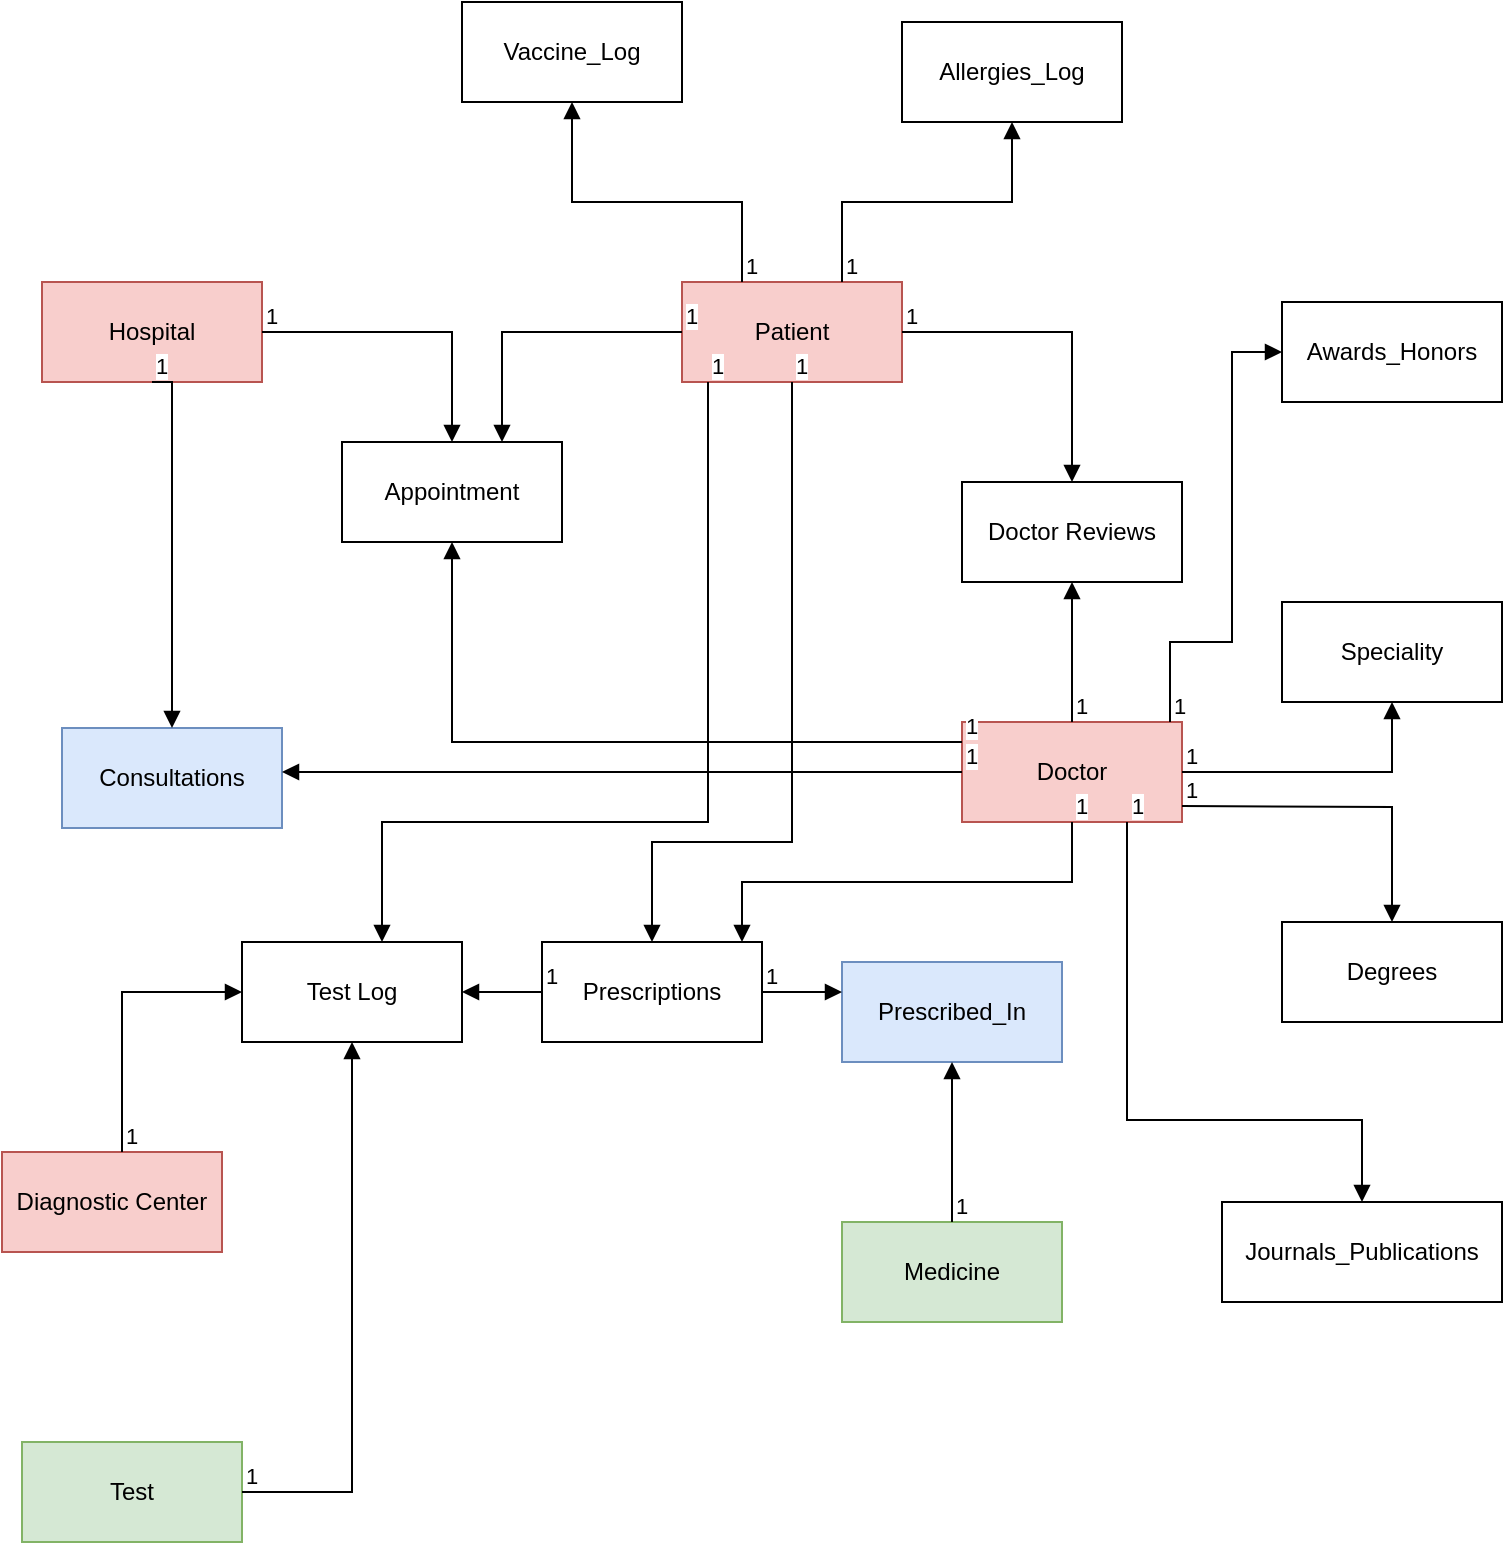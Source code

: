 <mxfile version="24.3.1" type="device">
  <diagram name="Page-1" id="dJ-lrHc8u4u0q2QaUy1w">
    <mxGraphModel dx="1386" dy="797" grid="1" gridSize="10" guides="1" tooltips="1" connect="1" arrows="1" fold="1" page="1" pageScale="1" pageWidth="827" pageHeight="1169" math="0" shadow="0">
      <root>
        <mxCell id="0" />
        <mxCell id="1" parent="0" />
        <mxCell id="XWFTrxcrhexmeHH34AGu-5" value="Doctor" style="html=1;whiteSpace=wrap;fillColor=#f8cecc;strokeColor=#b85450;" vertex="1" parent="1">
          <mxGeometry x="520" y="601" width="110" height="50" as="geometry" />
        </mxCell>
        <mxCell id="XWFTrxcrhexmeHH34AGu-6" value="Patient" style="html=1;whiteSpace=wrap;fillColor=#f8cecc;strokeColor=#b85450;" vertex="1" parent="1">
          <mxGeometry x="380" y="381" width="110" height="50" as="geometry" />
        </mxCell>
        <mxCell id="XWFTrxcrhexmeHH34AGu-7" value="Hospital" style="html=1;whiteSpace=wrap;fillColor=#f8cecc;strokeColor=#b85450;" vertex="1" parent="1">
          <mxGeometry x="60" y="381" width="110" height="50" as="geometry" />
        </mxCell>
        <mxCell id="XWFTrxcrhexmeHH34AGu-8" value="Diagnostic Center" style="html=1;whiteSpace=wrap;fillColor=#f8cecc;strokeColor=#b85450;" vertex="1" parent="1">
          <mxGeometry x="40" y="816" width="110" height="50" as="geometry" />
        </mxCell>
        <mxCell id="XWFTrxcrhexmeHH34AGu-26" value="Vaccine_Log" style="html=1;whiteSpace=wrap;" vertex="1" parent="1">
          <mxGeometry x="270" y="241" width="110" height="50" as="geometry" />
        </mxCell>
        <mxCell id="XWFTrxcrhexmeHH34AGu-27" value="Allergies_Log" style="html=1;whiteSpace=wrap;" vertex="1" parent="1">
          <mxGeometry x="490" y="251" width="110" height="50" as="geometry" />
        </mxCell>
        <mxCell id="XWFTrxcrhexmeHH34AGu-28" value="Doctor Reviews" style="html=1;whiteSpace=wrap;" vertex="1" parent="1">
          <mxGeometry x="520" y="481" width="110" height="50" as="geometry" />
        </mxCell>
        <mxCell id="XWFTrxcrhexmeHH34AGu-29" value="Awards_Honors" style="html=1;whiteSpace=wrap;" vertex="1" parent="1">
          <mxGeometry x="680" y="391" width="110" height="50" as="geometry" />
        </mxCell>
        <mxCell id="XWFTrxcrhexmeHH34AGu-30" value="Speciality" style="html=1;whiteSpace=wrap;" vertex="1" parent="1">
          <mxGeometry x="680" y="541" width="110" height="50" as="geometry" />
        </mxCell>
        <mxCell id="XWFTrxcrhexmeHH34AGu-31" value="Degrees" style="html=1;whiteSpace=wrap;" vertex="1" parent="1">
          <mxGeometry x="680" y="701" width="110" height="50" as="geometry" />
        </mxCell>
        <mxCell id="XWFTrxcrhexmeHH34AGu-32" value="Journals_Publications" style="html=1;whiteSpace=wrap;" vertex="1" parent="1">
          <mxGeometry x="650" y="841" width="140" height="50" as="geometry" />
        </mxCell>
        <mxCell id="XWFTrxcrhexmeHH34AGu-33" value="Appointment" style="html=1;whiteSpace=wrap;" vertex="1" parent="1">
          <mxGeometry x="210" y="461" width="110" height="50" as="geometry" />
        </mxCell>
        <mxCell id="XWFTrxcrhexmeHH34AGu-34" value="Consultations" style="html=1;whiteSpace=wrap;fillColor=#dae8fc;strokeColor=#6c8ebf;" vertex="1" parent="1">
          <mxGeometry x="70" y="604" width="110" height="50" as="geometry" />
        </mxCell>
        <mxCell id="XWFTrxcrhexmeHH34AGu-35" value="" style="endArrow=block;endFill=1;html=1;edgeStyle=orthogonalEdgeStyle;align=left;verticalAlign=top;rounded=0;" edge="1" parent="1" source="XWFTrxcrhexmeHH34AGu-6" target="XWFTrxcrhexmeHH34AGu-27">
          <mxGeometry x="-1" relative="1" as="geometry">
            <mxPoint x="440" y="351" as="sourcePoint" />
            <mxPoint x="600" y="341" as="targetPoint" />
            <Array as="points">
              <mxPoint x="460" y="341" />
              <mxPoint x="545" y="341" />
            </Array>
          </mxGeometry>
        </mxCell>
        <mxCell id="XWFTrxcrhexmeHH34AGu-36" value="1" style="edgeLabel;resizable=0;html=1;align=left;verticalAlign=bottom;" connectable="0" vertex="1" parent="XWFTrxcrhexmeHH34AGu-35">
          <mxGeometry x="-1" relative="1" as="geometry" />
        </mxCell>
        <mxCell id="XWFTrxcrhexmeHH34AGu-37" value="" style="endArrow=block;endFill=1;html=1;edgeStyle=orthogonalEdgeStyle;align=left;verticalAlign=top;rounded=0;" edge="1" parent="1" source="XWFTrxcrhexmeHH34AGu-6" target="XWFTrxcrhexmeHH34AGu-26">
          <mxGeometry x="-1" relative="1" as="geometry">
            <mxPoint x="310" y="521" as="sourcePoint" />
            <mxPoint x="470" y="521" as="targetPoint" />
            <Array as="points">
              <mxPoint x="410" y="341" />
              <mxPoint x="325" y="341" />
            </Array>
          </mxGeometry>
        </mxCell>
        <mxCell id="XWFTrxcrhexmeHH34AGu-38" value="1" style="edgeLabel;resizable=0;html=1;align=left;verticalAlign=bottom;" connectable="0" vertex="1" parent="XWFTrxcrhexmeHH34AGu-37">
          <mxGeometry x="-1" relative="1" as="geometry" />
        </mxCell>
        <mxCell id="XWFTrxcrhexmeHH34AGu-39" value="" style="endArrow=block;endFill=1;html=1;edgeStyle=orthogonalEdgeStyle;align=left;verticalAlign=top;rounded=0;" edge="1" parent="1" source="XWFTrxcrhexmeHH34AGu-6" target="XWFTrxcrhexmeHH34AGu-28">
          <mxGeometry x="-1" relative="1" as="geometry">
            <mxPoint x="310" y="521" as="sourcePoint" />
            <mxPoint x="470" y="521" as="targetPoint" />
          </mxGeometry>
        </mxCell>
        <mxCell id="XWFTrxcrhexmeHH34AGu-40" value="1" style="edgeLabel;resizable=0;html=1;align=left;verticalAlign=bottom;" connectable="0" vertex="1" parent="XWFTrxcrhexmeHH34AGu-39">
          <mxGeometry x="-1" relative="1" as="geometry" />
        </mxCell>
        <mxCell id="XWFTrxcrhexmeHH34AGu-41" value="" style="endArrow=block;endFill=1;html=1;edgeStyle=orthogonalEdgeStyle;align=left;verticalAlign=top;rounded=0;" edge="1" parent="1" source="XWFTrxcrhexmeHH34AGu-5" target="XWFTrxcrhexmeHH34AGu-28">
          <mxGeometry x="-1" relative="1" as="geometry">
            <mxPoint x="310" y="521" as="sourcePoint" />
            <mxPoint x="470" y="521" as="targetPoint" />
          </mxGeometry>
        </mxCell>
        <mxCell id="XWFTrxcrhexmeHH34AGu-42" value="1" style="edgeLabel;resizable=0;html=1;align=left;verticalAlign=bottom;" connectable="0" vertex="1" parent="XWFTrxcrhexmeHH34AGu-41">
          <mxGeometry x="-1" relative="1" as="geometry" />
        </mxCell>
        <mxCell id="XWFTrxcrhexmeHH34AGu-43" value="" style="endArrow=block;endFill=1;html=1;edgeStyle=orthogonalEdgeStyle;align=left;verticalAlign=top;rounded=0;" edge="1" parent="1" source="XWFTrxcrhexmeHH34AGu-5" target="XWFTrxcrhexmeHH34AGu-29">
          <mxGeometry x="-1" relative="1" as="geometry">
            <mxPoint x="624" y="597" as="sourcePoint" />
            <mxPoint x="660" y="421" as="targetPoint" />
            <Array as="points">
              <mxPoint x="624" y="561" />
              <mxPoint x="655" y="561" />
              <mxPoint x="655" y="416" />
            </Array>
          </mxGeometry>
        </mxCell>
        <mxCell id="XWFTrxcrhexmeHH34AGu-44" value="1" style="edgeLabel;resizable=0;html=1;align=left;verticalAlign=bottom;" connectable="0" vertex="1" parent="XWFTrxcrhexmeHH34AGu-43">
          <mxGeometry x="-1" relative="1" as="geometry" />
        </mxCell>
        <mxCell id="XWFTrxcrhexmeHH34AGu-45" value="" style="endArrow=block;endFill=1;html=1;edgeStyle=orthogonalEdgeStyle;align=left;verticalAlign=top;rounded=0;" edge="1" parent="1" source="XWFTrxcrhexmeHH34AGu-5" target="XWFTrxcrhexmeHH34AGu-30">
          <mxGeometry x="-1" relative="1" as="geometry">
            <mxPoint x="320" y="571" as="sourcePoint" />
            <mxPoint x="470" y="521" as="targetPoint" />
          </mxGeometry>
        </mxCell>
        <mxCell id="XWFTrxcrhexmeHH34AGu-46" value="1" style="edgeLabel;resizable=0;html=1;align=left;verticalAlign=bottom;" connectable="0" vertex="1" parent="XWFTrxcrhexmeHH34AGu-45">
          <mxGeometry x="-1" relative="1" as="geometry" />
        </mxCell>
        <mxCell id="XWFTrxcrhexmeHH34AGu-47" value="" style="endArrow=block;endFill=1;html=1;edgeStyle=orthogonalEdgeStyle;align=left;verticalAlign=top;rounded=0;" edge="1" parent="1" target="XWFTrxcrhexmeHH34AGu-31">
          <mxGeometry x="-1" relative="1" as="geometry">
            <mxPoint x="630" y="643" as="sourcePoint" />
            <mxPoint x="735" y="701" as="targetPoint" />
          </mxGeometry>
        </mxCell>
        <mxCell id="XWFTrxcrhexmeHH34AGu-48" value="1" style="edgeLabel;resizable=0;html=1;align=left;verticalAlign=bottom;" connectable="0" vertex="1" parent="XWFTrxcrhexmeHH34AGu-47">
          <mxGeometry x="-1" relative="1" as="geometry" />
        </mxCell>
        <mxCell id="XWFTrxcrhexmeHH34AGu-49" value="" style="endArrow=block;endFill=1;html=1;edgeStyle=orthogonalEdgeStyle;align=left;verticalAlign=top;rounded=0;exitX=0.75;exitY=1;exitDx=0;exitDy=0;" edge="1" parent="1" source="XWFTrxcrhexmeHH34AGu-5" target="XWFTrxcrhexmeHH34AGu-32">
          <mxGeometry x="-1" relative="1" as="geometry">
            <mxPoint x="470" y="781" as="sourcePoint" />
            <mxPoint x="730" y="831" as="targetPoint" />
            <Array as="points">
              <mxPoint x="603" y="800" />
              <mxPoint x="720" y="800" />
            </Array>
          </mxGeometry>
        </mxCell>
        <mxCell id="XWFTrxcrhexmeHH34AGu-50" value="1" style="edgeLabel;resizable=0;html=1;align=left;verticalAlign=bottom;" connectable="0" vertex="1" parent="XWFTrxcrhexmeHH34AGu-49">
          <mxGeometry x="-1" relative="1" as="geometry" />
        </mxCell>
        <mxCell id="XWFTrxcrhexmeHH34AGu-51" value="" style="endArrow=block;endFill=1;html=1;edgeStyle=orthogonalEdgeStyle;align=left;verticalAlign=top;rounded=0;" edge="1" parent="1" source="XWFTrxcrhexmeHH34AGu-7" target="XWFTrxcrhexmeHH34AGu-33">
          <mxGeometry x="-1" relative="1" as="geometry">
            <mxPoint x="310" y="641" as="sourcePoint" />
            <mxPoint x="470" y="641" as="targetPoint" />
          </mxGeometry>
        </mxCell>
        <mxCell id="XWFTrxcrhexmeHH34AGu-52" value="1" style="edgeLabel;resizable=0;html=1;align=left;verticalAlign=bottom;" connectable="0" vertex="1" parent="XWFTrxcrhexmeHH34AGu-51">
          <mxGeometry x="-1" relative="1" as="geometry" />
        </mxCell>
        <mxCell id="XWFTrxcrhexmeHH34AGu-53" value="" style="endArrow=block;endFill=1;html=1;edgeStyle=orthogonalEdgeStyle;align=left;verticalAlign=top;rounded=0;" edge="1" parent="1" source="XWFTrxcrhexmeHH34AGu-6" target="XWFTrxcrhexmeHH34AGu-33">
          <mxGeometry x="-1" relative="1" as="geometry">
            <mxPoint x="310" y="641" as="sourcePoint" />
            <mxPoint x="470" y="641" as="targetPoint" />
            <Array as="points">
              <mxPoint x="290" y="406" />
            </Array>
          </mxGeometry>
        </mxCell>
        <mxCell id="XWFTrxcrhexmeHH34AGu-54" value="1" style="edgeLabel;resizable=0;html=1;align=left;verticalAlign=bottom;" connectable="0" vertex="1" parent="XWFTrxcrhexmeHH34AGu-53">
          <mxGeometry x="-1" relative="1" as="geometry" />
        </mxCell>
        <mxCell id="XWFTrxcrhexmeHH34AGu-55" value="" style="endArrow=block;endFill=1;html=1;edgeStyle=orthogonalEdgeStyle;align=left;verticalAlign=top;rounded=0;entryX=0.5;entryY=1;entryDx=0;entryDy=0;" edge="1" parent="1" source="XWFTrxcrhexmeHH34AGu-5" target="XWFTrxcrhexmeHH34AGu-33">
          <mxGeometry x="-1" relative="1" as="geometry">
            <mxPoint x="310" y="641" as="sourcePoint" />
            <mxPoint x="470" y="641" as="targetPoint" />
            <Array as="points">
              <mxPoint x="265" y="611" />
            </Array>
          </mxGeometry>
        </mxCell>
        <mxCell id="XWFTrxcrhexmeHH34AGu-56" value="1" style="edgeLabel;resizable=0;html=1;align=left;verticalAlign=bottom;" connectable="0" vertex="1" parent="XWFTrxcrhexmeHH34AGu-55">
          <mxGeometry x="-1" relative="1" as="geometry" />
        </mxCell>
        <mxCell id="XWFTrxcrhexmeHH34AGu-57" value="" style="endArrow=block;endFill=1;html=1;edgeStyle=orthogonalEdgeStyle;align=left;verticalAlign=top;rounded=0;" edge="1" parent="1" source="XWFTrxcrhexmeHH34AGu-5" target="XWFTrxcrhexmeHH34AGu-34">
          <mxGeometry x="-1" relative="1" as="geometry">
            <mxPoint x="310" y="641" as="sourcePoint" />
            <mxPoint x="220" y="631" as="targetPoint" />
            <Array as="points">
              <mxPoint x="270" y="626" />
              <mxPoint x="270" y="626" />
            </Array>
          </mxGeometry>
        </mxCell>
        <mxCell id="XWFTrxcrhexmeHH34AGu-58" value="1" style="edgeLabel;resizable=0;html=1;align=left;verticalAlign=bottom;" connectable="0" vertex="1" parent="XWFTrxcrhexmeHH34AGu-57">
          <mxGeometry x="-1" relative="1" as="geometry" />
        </mxCell>
        <mxCell id="XWFTrxcrhexmeHH34AGu-59" value="" style="endArrow=block;endFill=1;html=1;edgeStyle=orthogonalEdgeStyle;align=left;verticalAlign=top;rounded=0;exitX=0.5;exitY=1;exitDx=0;exitDy=0;" edge="1" parent="1" source="XWFTrxcrhexmeHH34AGu-7" target="XWFTrxcrhexmeHH34AGu-34">
          <mxGeometry x="-1" relative="1" as="geometry">
            <mxPoint x="310" y="641" as="sourcePoint" />
            <mxPoint x="470" y="641" as="targetPoint" />
            <Array as="points">
              <mxPoint x="125" y="431" />
            </Array>
          </mxGeometry>
        </mxCell>
        <mxCell id="XWFTrxcrhexmeHH34AGu-60" value="1" style="edgeLabel;resizable=0;html=1;align=left;verticalAlign=bottom;" connectable="0" vertex="1" parent="XWFTrxcrhexmeHH34AGu-59">
          <mxGeometry x="-1" relative="1" as="geometry" />
        </mxCell>
        <mxCell id="XWFTrxcrhexmeHH34AGu-61" value="Prescriptions" style="html=1;whiteSpace=wrap;" vertex="1" parent="1">
          <mxGeometry x="310" y="711" width="110" height="50" as="geometry" />
        </mxCell>
        <mxCell id="XWFTrxcrhexmeHH34AGu-64" value="" style="endArrow=block;endFill=1;html=1;edgeStyle=orthogonalEdgeStyle;align=left;verticalAlign=top;rounded=0;entryX=0.5;entryY=0;entryDx=0;entryDy=0;" edge="1" parent="1" source="XWFTrxcrhexmeHH34AGu-6" target="XWFTrxcrhexmeHH34AGu-61">
          <mxGeometry x="-1" relative="1" as="geometry">
            <mxPoint x="310" y="641" as="sourcePoint" />
            <mxPoint x="340" y="711" as="targetPoint" />
            <Array as="points">
              <mxPoint x="435" y="661" />
              <mxPoint x="365" y="661" />
            </Array>
          </mxGeometry>
        </mxCell>
        <mxCell id="XWFTrxcrhexmeHH34AGu-65" value="1" style="edgeLabel;resizable=0;html=1;align=left;verticalAlign=bottom;" connectable="0" vertex="1" parent="XWFTrxcrhexmeHH34AGu-64">
          <mxGeometry x="-1" relative="1" as="geometry" />
        </mxCell>
        <mxCell id="XWFTrxcrhexmeHH34AGu-66" value="Test" style="html=1;whiteSpace=wrap;fillColor=#d5e8d4;strokeColor=#82b366;" vertex="1" parent="1">
          <mxGeometry x="50" y="961" width="110" height="50" as="geometry" />
        </mxCell>
        <mxCell id="XWFTrxcrhexmeHH34AGu-67" value="Test Log" style="html=1;whiteSpace=wrap;" vertex="1" parent="1">
          <mxGeometry x="160" y="711" width="110" height="50" as="geometry" />
        </mxCell>
        <mxCell id="XWFTrxcrhexmeHH34AGu-68" value="" style="endArrow=block;endFill=1;html=1;edgeStyle=orthogonalEdgeStyle;align=left;verticalAlign=top;rounded=0;" edge="1" parent="1" source="XWFTrxcrhexmeHH34AGu-66" target="XWFTrxcrhexmeHH34AGu-67">
          <mxGeometry x="-1" relative="1" as="geometry">
            <mxPoint x="310" y="641" as="sourcePoint" />
            <mxPoint x="470" y="641" as="targetPoint" />
            <Array as="points">
              <mxPoint x="215" y="986" />
            </Array>
          </mxGeometry>
        </mxCell>
        <mxCell id="XWFTrxcrhexmeHH34AGu-69" value="1" style="edgeLabel;resizable=0;html=1;align=left;verticalAlign=bottom;" connectable="0" vertex="1" parent="XWFTrxcrhexmeHH34AGu-68">
          <mxGeometry x="-1" relative="1" as="geometry" />
        </mxCell>
        <mxCell id="XWFTrxcrhexmeHH34AGu-70" value="" style="endArrow=block;endFill=1;html=1;edgeStyle=orthogonalEdgeStyle;align=left;verticalAlign=top;rounded=0;" edge="1" parent="1" source="XWFTrxcrhexmeHH34AGu-6" target="XWFTrxcrhexmeHH34AGu-67">
          <mxGeometry x="-1" relative="1" as="geometry">
            <mxPoint x="310" y="641" as="sourcePoint" />
            <mxPoint x="470" y="641" as="targetPoint" />
            <Array as="points">
              <mxPoint x="393" y="651" />
              <mxPoint x="230" y="651" />
            </Array>
          </mxGeometry>
        </mxCell>
        <mxCell id="XWFTrxcrhexmeHH34AGu-71" value="1" style="edgeLabel;resizable=0;html=1;align=left;verticalAlign=bottom;" connectable="0" vertex="1" parent="XWFTrxcrhexmeHH34AGu-70">
          <mxGeometry x="-1" relative="1" as="geometry" />
        </mxCell>
        <mxCell id="XWFTrxcrhexmeHH34AGu-72" value="" style="endArrow=block;endFill=1;html=1;edgeStyle=orthogonalEdgeStyle;align=left;verticalAlign=top;rounded=0;" edge="1" parent="1" source="XWFTrxcrhexmeHH34AGu-61" target="XWFTrxcrhexmeHH34AGu-67">
          <mxGeometry x="-1" relative="1" as="geometry">
            <mxPoint x="310" y="641" as="sourcePoint" />
            <mxPoint x="415" y="751" as="targetPoint" />
            <Array as="points">
              <mxPoint x="380" y="736" />
            </Array>
          </mxGeometry>
        </mxCell>
        <mxCell id="XWFTrxcrhexmeHH34AGu-73" value="1" style="edgeLabel;resizable=0;html=1;align=left;verticalAlign=bottom;" connectable="0" vertex="1" parent="XWFTrxcrhexmeHH34AGu-72">
          <mxGeometry x="-1" relative="1" as="geometry" />
        </mxCell>
        <mxCell id="XWFTrxcrhexmeHH34AGu-74" value="" style="endArrow=block;endFill=1;html=1;edgeStyle=orthogonalEdgeStyle;align=left;verticalAlign=top;rounded=0;" edge="1" parent="1" source="XWFTrxcrhexmeHH34AGu-8" target="XWFTrxcrhexmeHH34AGu-67">
          <mxGeometry x="-1" relative="1" as="geometry">
            <mxPoint x="310" y="641" as="sourcePoint" />
            <mxPoint x="470" y="641" as="targetPoint" />
            <Array as="points">
              <mxPoint x="100" y="736" />
            </Array>
          </mxGeometry>
        </mxCell>
        <mxCell id="XWFTrxcrhexmeHH34AGu-75" value="1" style="edgeLabel;resizable=0;html=1;align=left;verticalAlign=bottom;" connectable="0" vertex="1" parent="XWFTrxcrhexmeHH34AGu-74">
          <mxGeometry x="-1" relative="1" as="geometry" />
        </mxCell>
        <mxCell id="XWFTrxcrhexmeHH34AGu-76" value="Medicine" style="html=1;whiteSpace=wrap;fillColor=#d5e8d4;strokeColor=#82b366;" vertex="1" parent="1">
          <mxGeometry x="460" y="851" width="110" height="50" as="geometry" />
        </mxCell>
        <mxCell id="XWFTrxcrhexmeHH34AGu-77" value="Prescribed_In" style="html=1;whiteSpace=wrap;fillColor=#dae8fc;strokeColor=#6c8ebf;" vertex="1" parent="1">
          <mxGeometry x="460" y="721" width="110" height="50" as="geometry" />
        </mxCell>
        <mxCell id="XWFTrxcrhexmeHH34AGu-78" value="" style="endArrow=block;endFill=1;html=1;edgeStyle=orthogonalEdgeStyle;align=left;verticalAlign=top;rounded=0;" edge="1" parent="1" source="XWFTrxcrhexmeHH34AGu-76" target="XWFTrxcrhexmeHH34AGu-77">
          <mxGeometry x="-1" relative="1" as="geometry">
            <mxPoint x="310" y="641" as="sourcePoint" />
            <mxPoint x="470" y="641" as="targetPoint" />
          </mxGeometry>
        </mxCell>
        <mxCell id="XWFTrxcrhexmeHH34AGu-79" value="1" style="edgeLabel;resizable=0;html=1;align=left;verticalAlign=bottom;" connectable="0" vertex="1" parent="XWFTrxcrhexmeHH34AGu-78">
          <mxGeometry x="-1" relative="1" as="geometry" />
        </mxCell>
        <mxCell id="XWFTrxcrhexmeHH34AGu-80" value="" style="endArrow=block;endFill=1;html=1;edgeStyle=orthogonalEdgeStyle;align=left;verticalAlign=top;rounded=0;" edge="1" parent="1" source="XWFTrxcrhexmeHH34AGu-61" target="XWFTrxcrhexmeHH34AGu-77">
          <mxGeometry x="-1" relative="1" as="geometry">
            <mxPoint x="310" y="641" as="sourcePoint" />
            <mxPoint x="470" y="641" as="targetPoint" />
            <Array as="points">
              <mxPoint x="430" y="736" />
              <mxPoint x="430" y="736" />
            </Array>
          </mxGeometry>
        </mxCell>
        <mxCell id="XWFTrxcrhexmeHH34AGu-81" value="1" style="edgeLabel;resizable=0;html=1;align=left;verticalAlign=bottom;" connectable="0" vertex="1" parent="XWFTrxcrhexmeHH34AGu-80">
          <mxGeometry x="-1" relative="1" as="geometry" />
        </mxCell>
        <mxCell id="XWFTrxcrhexmeHH34AGu-82" value="" style="endArrow=block;endFill=1;html=1;edgeStyle=orthogonalEdgeStyle;align=left;verticalAlign=top;rounded=0;" edge="1" parent="1" source="XWFTrxcrhexmeHH34AGu-5" target="XWFTrxcrhexmeHH34AGu-61">
          <mxGeometry x="-1" relative="1" as="geometry">
            <mxPoint x="310" y="641" as="sourcePoint" />
            <mxPoint x="470" y="641" as="targetPoint" />
            <Array as="points">
              <mxPoint x="575" y="681" />
              <mxPoint x="410" y="681" />
            </Array>
          </mxGeometry>
        </mxCell>
        <mxCell id="XWFTrxcrhexmeHH34AGu-83" value="1" style="edgeLabel;resizable=0;html=1;align=left;verticalAlign=bottom;" connectable="0" vertex="1" parent="XWFTrxcrhexmeHH34AGu-82">
          <mxGeometry x="-1" relative="1" as="geometry" />
        </mxCell>
      </root>
    </mxGraphModel>
  </diagram>
</mxfile>

